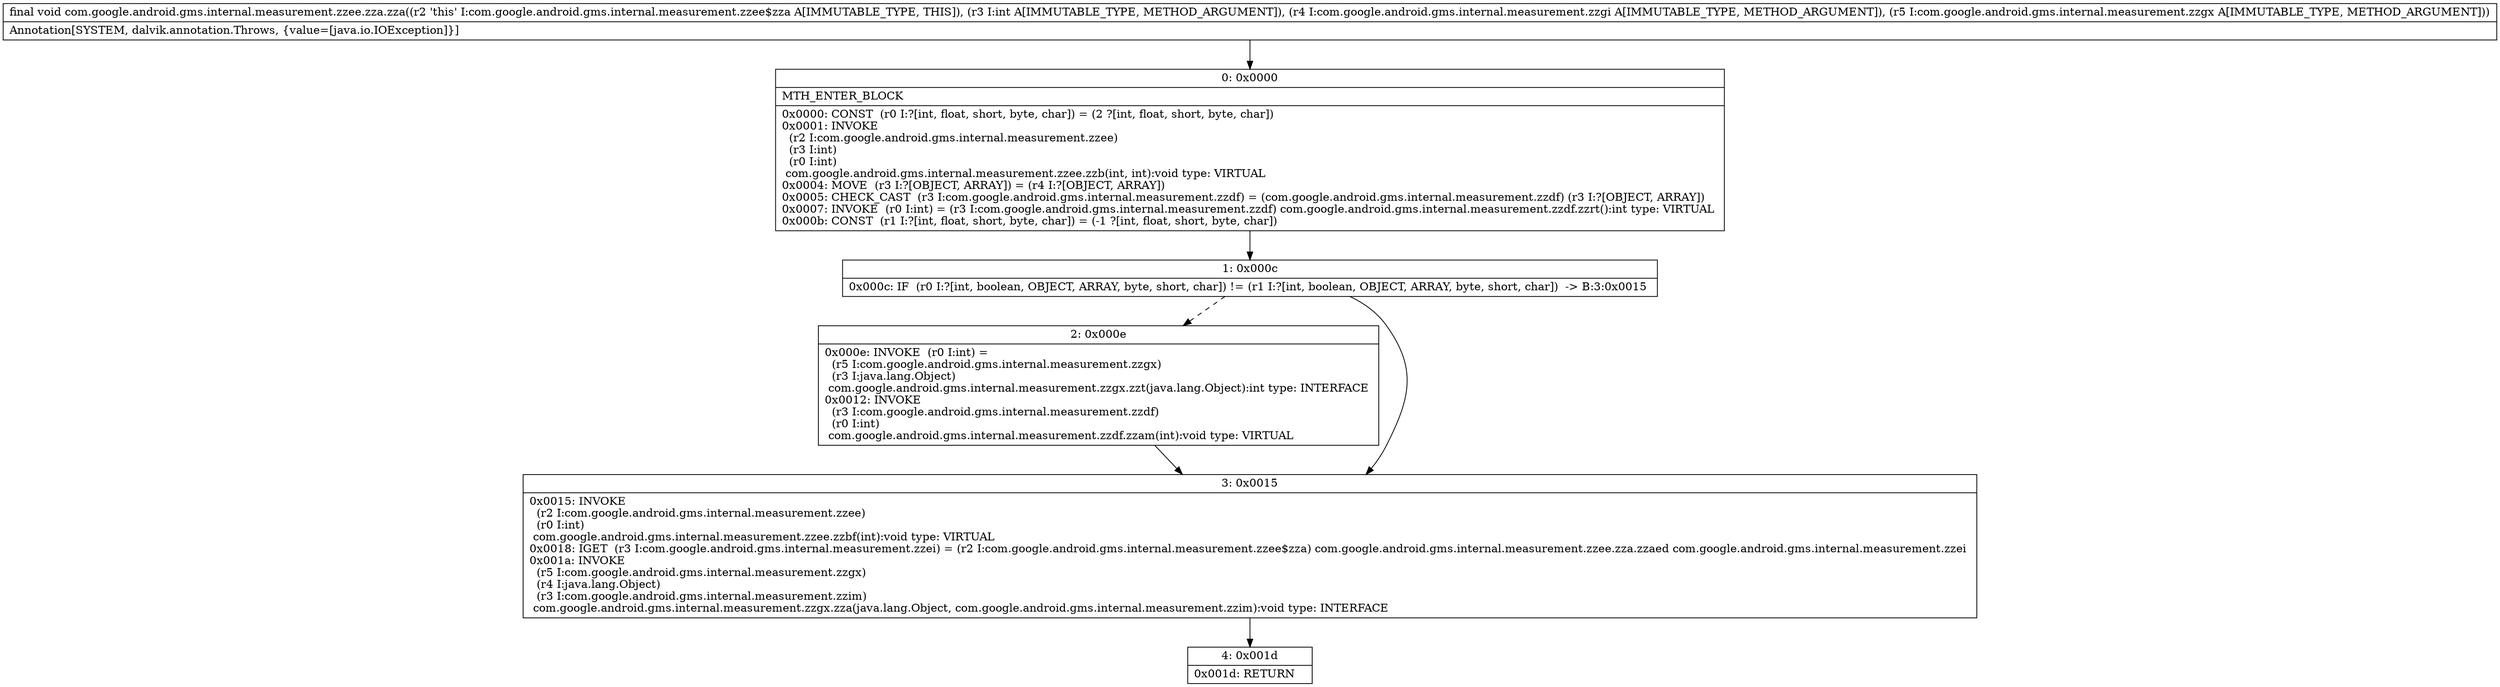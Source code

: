 digraph "CFG forcom.google.android.gms.internal.measurement.zzee.zza.zza(ILcom\/google\/android\/gms\/internal\/measurement\/zzgi;Lcom\/google\/android\/gms\/internal\/measurement\/zzgx;)V" {
Node_0 [shape=record,label="{0\:\ 0x0000|MTH_ENTER_BLOCK\l|0x0000: CONST  (r0 I:?[int, float, short, byte, char]) = (2 ?[int, float, short, byte, char]) \l0x0001: INVOKE  \l  (r2 I:com.google.android.gms.internal.measurement.zzee)\l  (r3 I:int)\l  (r0 I:int)\l com.google.android.gms.internal.measurement.zzee.zzb(int, int):void type: VIRTUAL \l0x0004: MOVE  (r3 I:?[OBJECT, ARRAY]) = (r4 I:?[OBJECT, ARRAY]) \l0x0005: CHECK_CAST  (r3 I:com.google.android.gms.internal.measurement.zzdf) = (com.google.android.gms.internal.measurement.zzdf) (r3 I:?[OBJECT, ARRAY]) \l0x0007: INVOKE  (r0 I:int) = (r3 I:com.google.android.gms.internal.measurement.zzdf) com.google.android.gms.internal.measurement.zzdf.zzrt():int type: VIRTUAL \l0x000b: CONST  (r1 I:?[int, float, short, byte, char]) = (\-1 ?[int, float, short, byte, char]) \l}"];
Node_1 [shape=record,label="{1\:\ 0x000c|0x000c: IF  (r0 I:?[int, boolean, OBJECT, ARRAY, byte, short, char]) != (r1 I:?[int, boolean, OBJECT, ARRAY, byte, short, char])  \-\> B:3:0x0015 \l}"];
Node_2 [shape=record,label="{2\:\ 0x000e|0x000e: INVOKE  (r0 I:int) = \l  (r5 I:com.google.android.gms.internal.measurement.zzgx)\l  (r3 I:java.lang.Object)\l com.google.android.gms.internal.measurement.zzgx.zzt(java.lang.Object):int type: INTERFACE \l0x0012: INVOKE  \l  (r3 I:com.google.android.gms.internal.measurement.zzdf)\l  (r0 I:int)\l com.google.android.gms.internal.measurement.zzdf.zzam(int):void type: VIRTUAL \l}"];
Node_3 [shape=record,label="{3\:\ 0x0015|0x0015: INVOKE  \l  (r2 I:com.google.android.gms.internal.measurement.zzee)\l  (r0 I:int)\l com.google.android.gms.internal.measurement.zzee.zzbf(int):void type: VIRTUAL \l0x0018: IGET  (r3 I:com.google.android.gms.internal.measurement.zzei) = (r2 I:com.google.android.gms.internal.measurement.zzee$zza) com.google.android.gms.internal.measurement.zzee.zza.zzaed com.google.android.gms.internal.measurement.zzei \l0x001a: INVOKE  \l  (r5 I:com.google.android.gms.internal.measurement.zzgx)\l  (r4 I:java.lang.Object)\l  (r3 I:com.google.android.gms.internal.measurement.zzim)\l com.google.android.gms.internal.measurement.zzgx.zza(java.lang.Object, com.google.android.gms.internal.measurement.zzim):void type: INTERFACE \l}"];
Node_4 [shape=record,label="{4\:\ 0x001d|0x001d: RETURN   \l}"];
MethodNode[shape=record,label="{final void com.google.android.gms.internal.measurement.zzee.zza.zza((r2 'this' I:com.google.android.gms.internal.measurement.zzee$zza A[IMMUTABLE_TYPE, THIS]), (r3 I:int A[IMMUTABLE_TYPE, METHOD_ARGUMENT]), (r4 I:com.google.android.gms.internal.measurement.zzgi A[IMMUTABLE_TYPE, METHOD_ARGUMENT]), (r5 I:com.google.android.gms.internal.measurement.zzgx A[IMMUTABLE_TYPE, METHOD_ARGUMENT]))  | Annotation[SYSTEM, dalvik.annotation.Throws, \{value=[java.io.IOException]\}]\l}"];
MethodNode -> Node_0;
Node_0 -> Node_1;
Node_1 -> Node_2[style=dashed];
Node_1 -> Node_3;
Node_2 -> Node_3;
Node_3 -> Node_4;
}

